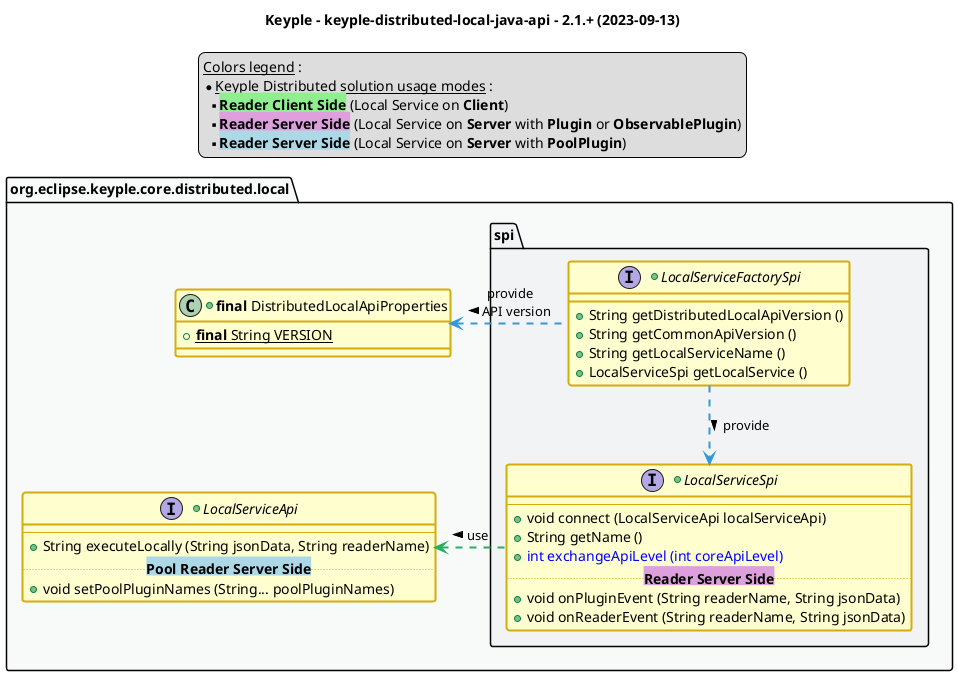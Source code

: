 @startuml
title
    Keyple - keyple-distributed-local-java-api - 2.1.+ (2023-09-13)
end title

' == THEME ==

'Couleurs issues de : https://htmlcolorcodes.com/fr/tableau-de-couleur/tableau-de-couleur-design-plat/
!define C_GREY1 F8F9F9
!define C_GREY2 F2F3F4
!define C_GREY3 E5E7E9
!define C_GREY4 D7DBDD
!define C_GREY5 CACFD2
!define C_GREY6 BDC3C7
!define C_LINK 3498DB
!define C_USE 27AE60

' -- Styles that don't work with new version of plantuml --
skinparam stereotypeABorderColor #A9DCDF
skinparam stereotypeIBorderColor #B4A7E5
skinparam stereotypeCBorderColor #ADD1B2
skinparam stereotypeEBorderColor #EB93DF
' -- END --

skinparam ClassBorderThickness 2
skinparam ArrowThickness 2

' Yellow
skinparam ClassBackgroundColor #FEFECE
skinparam ClassBorderColor #D4AC0D
' Red
skinparam ClassBackgroundColor<<red>> #FDEDEC
skinparam ClassBorderColor<<red>> #E74C3C
hide <<red>> stereotype
' Purple
skinparam ClassBackgroundColor<<purple>> #F4ECF7
skinparam ClassBorderColor<<purple>> #8E44AD
hide <<purple>> stereotype
' blue
skinparam ClassBackgroundColor<<blue>> #EBF5FB
skinparam ClassBorderColor<<blue>> #3498DB
hide <<blue>> stereotype
' Green
skinparam ClassBackgroundColor<<green>> #E9F7EF
skinparam ClassBorderColor<<green>> #27AE60
hide <<green>> stereotype
' Grey
skinparam ClassBackgroundColor<<grey>> #EAECEE
skinparam ClassBorderColor<<grey>> #2C3E50
hide <<grey>> stereotype

' == CONTENT ==

legend top
    __Colors legend__ :
    * __Keyple Distributed solution usage modes__ :
    ** <back:lightGreen>**Reader Client Side**</back> (Local Service on **Client**)
    ** <back:plum>**Reader Server Side**</back> (Local Service on **Server** with **Plugin** or **ObservablePlugin**)
    ** <back:lightBlue>**Reader Server Side**</back> (Local Service on **Server** with **PoolPlugin**)
end legend

package "org.eclipse.keyple.core.distributed.local" as api {
    +class "**final** DistributedLocalApiProperties" as ApiProperties {
        +{static} **final** String VERSION
    }
    +interface LocalServiceApi {
        --
        +String executeLocally (String jsonData, String readerName)
        .. <back:lightBlue>**Pool Reader Server Side**</back> ..
        +void setPoolPluginNames (String... poolPluginNames)
    }
    package spi {
        +interface LocalServiceFactorySpi {
            +String getDistributedLocalApiVersion ()
            +String getCommonApiVersion ()
            +String getLocalServiceName ()
            +LocalServiceSpi getLocalService ()
        }
        +interface LocalServiceSpi {
            --
            +void connect (LocalServiceApi localServiceApi)
            +String getName ()
            +<color:blue>int exchangeApiLevel (int coreApiLevel)
            .. <back:plum>**Reader Server Side**</back> ..
            +void onPluginEvent (String readerName, String jsonData)
            +void onReaderEvent (String readerName, String jsonData)
        }
    }
}

' Associations

LocalServiceFactorySpi .left.> ApiProperties #C_LINK : provide\nAPI version <
LocalServiceFactorySpi ..> LocalServiceSpi #C_LINK : provide >

LocalServiceSpi .left.> LocalServiceApi #C_USE : use >

' == LAYOUT ==

'PoolRemotePluginSpi -[hidden]- ObservableRemotePluginSpi

' == STYLE ==

package api #C_GREY1 {}
package api.spi #C_GREY2 {}

@enduml